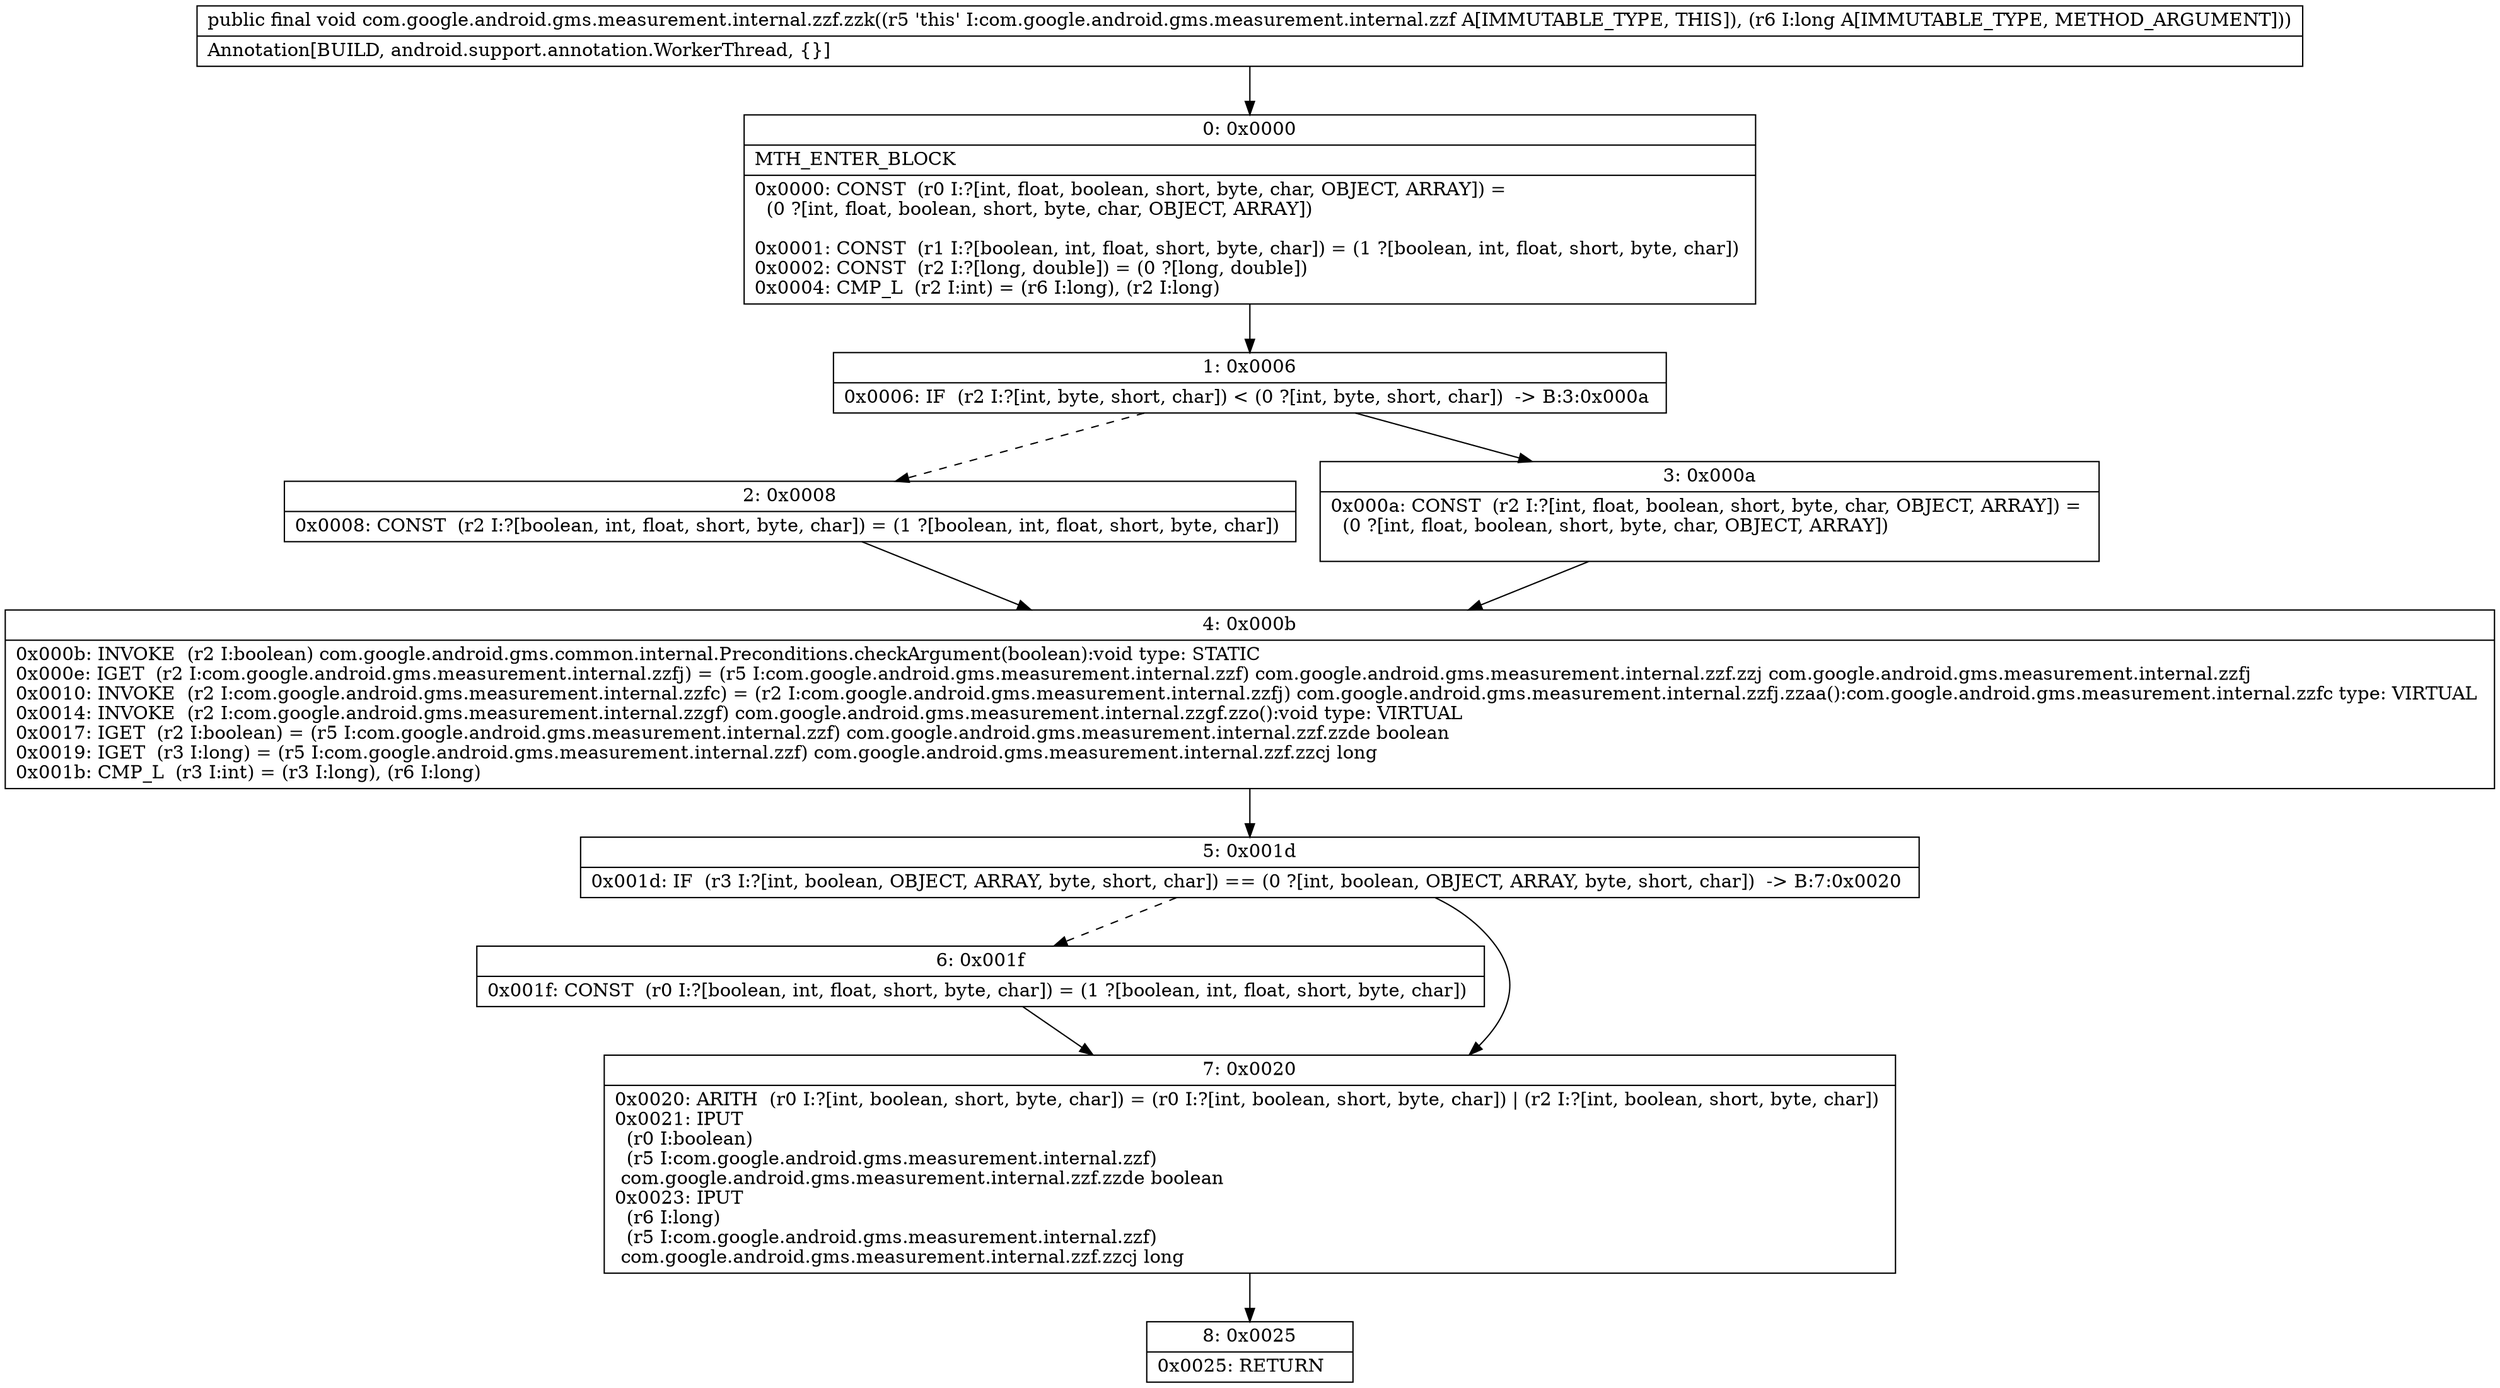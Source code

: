 digraph "CFG forcom.google.android.gms.measurement.internal.zzf.zzk(J)V" {
Node_0 [shape=record,label="{0\:\ 0x0000|MTH_ENTER_BLOCK\l|0x0000: CONST  (r0 I:?[int, float, boolean, short, byte, char, OBJECT, ARRAY]) = \l  (0 ?[int, float, boolean, short, byte, char, OBJECT, ARRAY])\l \l0x0001: CONST  (r1 I:?[boolean, int, float, short, byte, char]) = (1 ?[boolean, int, float, short, byte, char]) \l0x0002: CONST  (r2 I:?[long, double]) = (0 ?[long, double]) \l0x0004: CMP_L  (r2 I:int) = (r6 I:long), (r2 I:long) \l}"];
Node_1 [shape=record,label="{1\:\ 0x0006|0x0006: IF  (r2 I:?[int, byte, short, char]) \< (0 ?[int, byte, short, char])  \-\> B:3:0x000a \l}"];
Node_2 [shape=record,label="{2\:\ 0x0008|0x0008: CONST  (r2 I:?[boolean, int, float, short, byte, char]) = (1 ?[boolean, int, float, short, byte, char]) \l}"];
Node_3 [shape=record,label="{3\:\ 0x000a|0x000a: CONST  (r2 I:?[int, float, boolean, short, byte, char, OBJECT, ARRAY]) = \l  (0 ?[int, float, boolean, short, byte, char, OBJECT, ARRAY])\l \l}"];
Node_4 [shape=record,label="{4\:\ 0x000b|0x000b: INVOKE  (r2 I:boolean) com.google.android.gms.common.internal.Preconditions.checkArgument(boolean):void type: STATIC \l0x000e: IGET  (r2 I:com.google.android.gms.measurement.internal.zzfj) = (r5 I:com.google.android.gms.measurement.internal.zzf) com.google.android.gms.measurement.internal.zzf.zzj com.google.android.gms.measurement.internal.zzfj \l0x0010: INVOKE  (r2 I:com.google.android.gms.measurement.internal.zzfc) = (r2 I:com.google.android.gms.measurement.internal.zzfj) com.google.android.gms.measurement.internal.zzfj.zzaa():com.google.android.gms.measurement.internal.zzfc type: VIRTUAL \l0x0014: INVOKE  (r2 I:com.google.android.gms.measurement.internal.zzgf) com.google.android.gms.measurement.internal.zzgf.zzo():void type: VIRTUAL \l0x0017: IGET  (r2 I:boolean) = (r5 I:com.google.android.gms.measurement.internal.zzf) com.google.android.gms.measurement.internal.zzf.zzde boolean \l0x0019: IGET  (r3 I:long) = (r5 I:com.google.android.gms.measurement.internal.zzf) com.google.android.gms.measurement.internal.zzf.zzcj long \l0x001b: CMP_L  (r3 I:int) = (r3 I:long), (r6 I:long) \l}"];
Node_5 [shape=record,label="{5\:\ 0x001d|0x001d: IF  (r3 I:?[int, boolean, OBJECT, ARRAY, byte, short, char]) == (0 ?[int, boolean, OBJECT, ARRAY, byte, short, char])  \-\> B:7:0x0020 \l}"];
Node_6 [shape=record,label="{6\:\ 0x001f|0x001f: CONST  (r0 I:?[boolean, int, float, short, byte, char]) = (1 ?[boolean, int, float, short, byte, char]) \l}"];
Node_7 [shape=record,label="{7\:\ 0x0020|0x0020: ARITH  (r0 I:?[int, boolean, short, byte, char]) = (r0 I:?[int, boolean, short, byte, char]) \| (r2 I:?[int, boolean, short, byte, char]) \l0x0021: IPUT  \l  (r0 I:boolean)\l  (r5 I:com.google.android.gms.measurement.internal.zzf)\l com.google.android.gms.measurement.internal.zzf.zzde boolean \l0x0023: IPUT  \l  (r6 I:long)\l  (r5 I:com.google.android.gms.measurement.internal.zzf)\l com.google.android.gms.measurement.internal.zzf.zzcj long \l}"];
Node_8 [shape=record,label="{8\:\ 0x0025|0x0025: RETURN   \l}"];
MethodNode[shape=record,label="{public final void com.google.android.gms.measurement.internal.zzf.zzk((r5 'this' I:com.google.android.gms.measurement.internal.zzf A[IMMUTABLE_TYPE, THIS]), (r6 I:long A[IMMUTABLE_TYPE, METHOD_ARGUMENT]))  | Annotation[BUILD, android.support.annotation.WorkerThread, \{\}]\l}"];
MethodNode -> Node_0;
Node_0 -> Node_1;
Node_1 -> Node_2[style=dashed];
Node_1 -> Node_3;
Node_2 -> Node_4;
Node_3 -> Node_4;
Node_4 -> Node_5;
Node_5 -> Node_6[style=dashed];
Node_5 -> Node_7;
Node_6 -> Node_7;
Node_7 -> Node_8;
}

